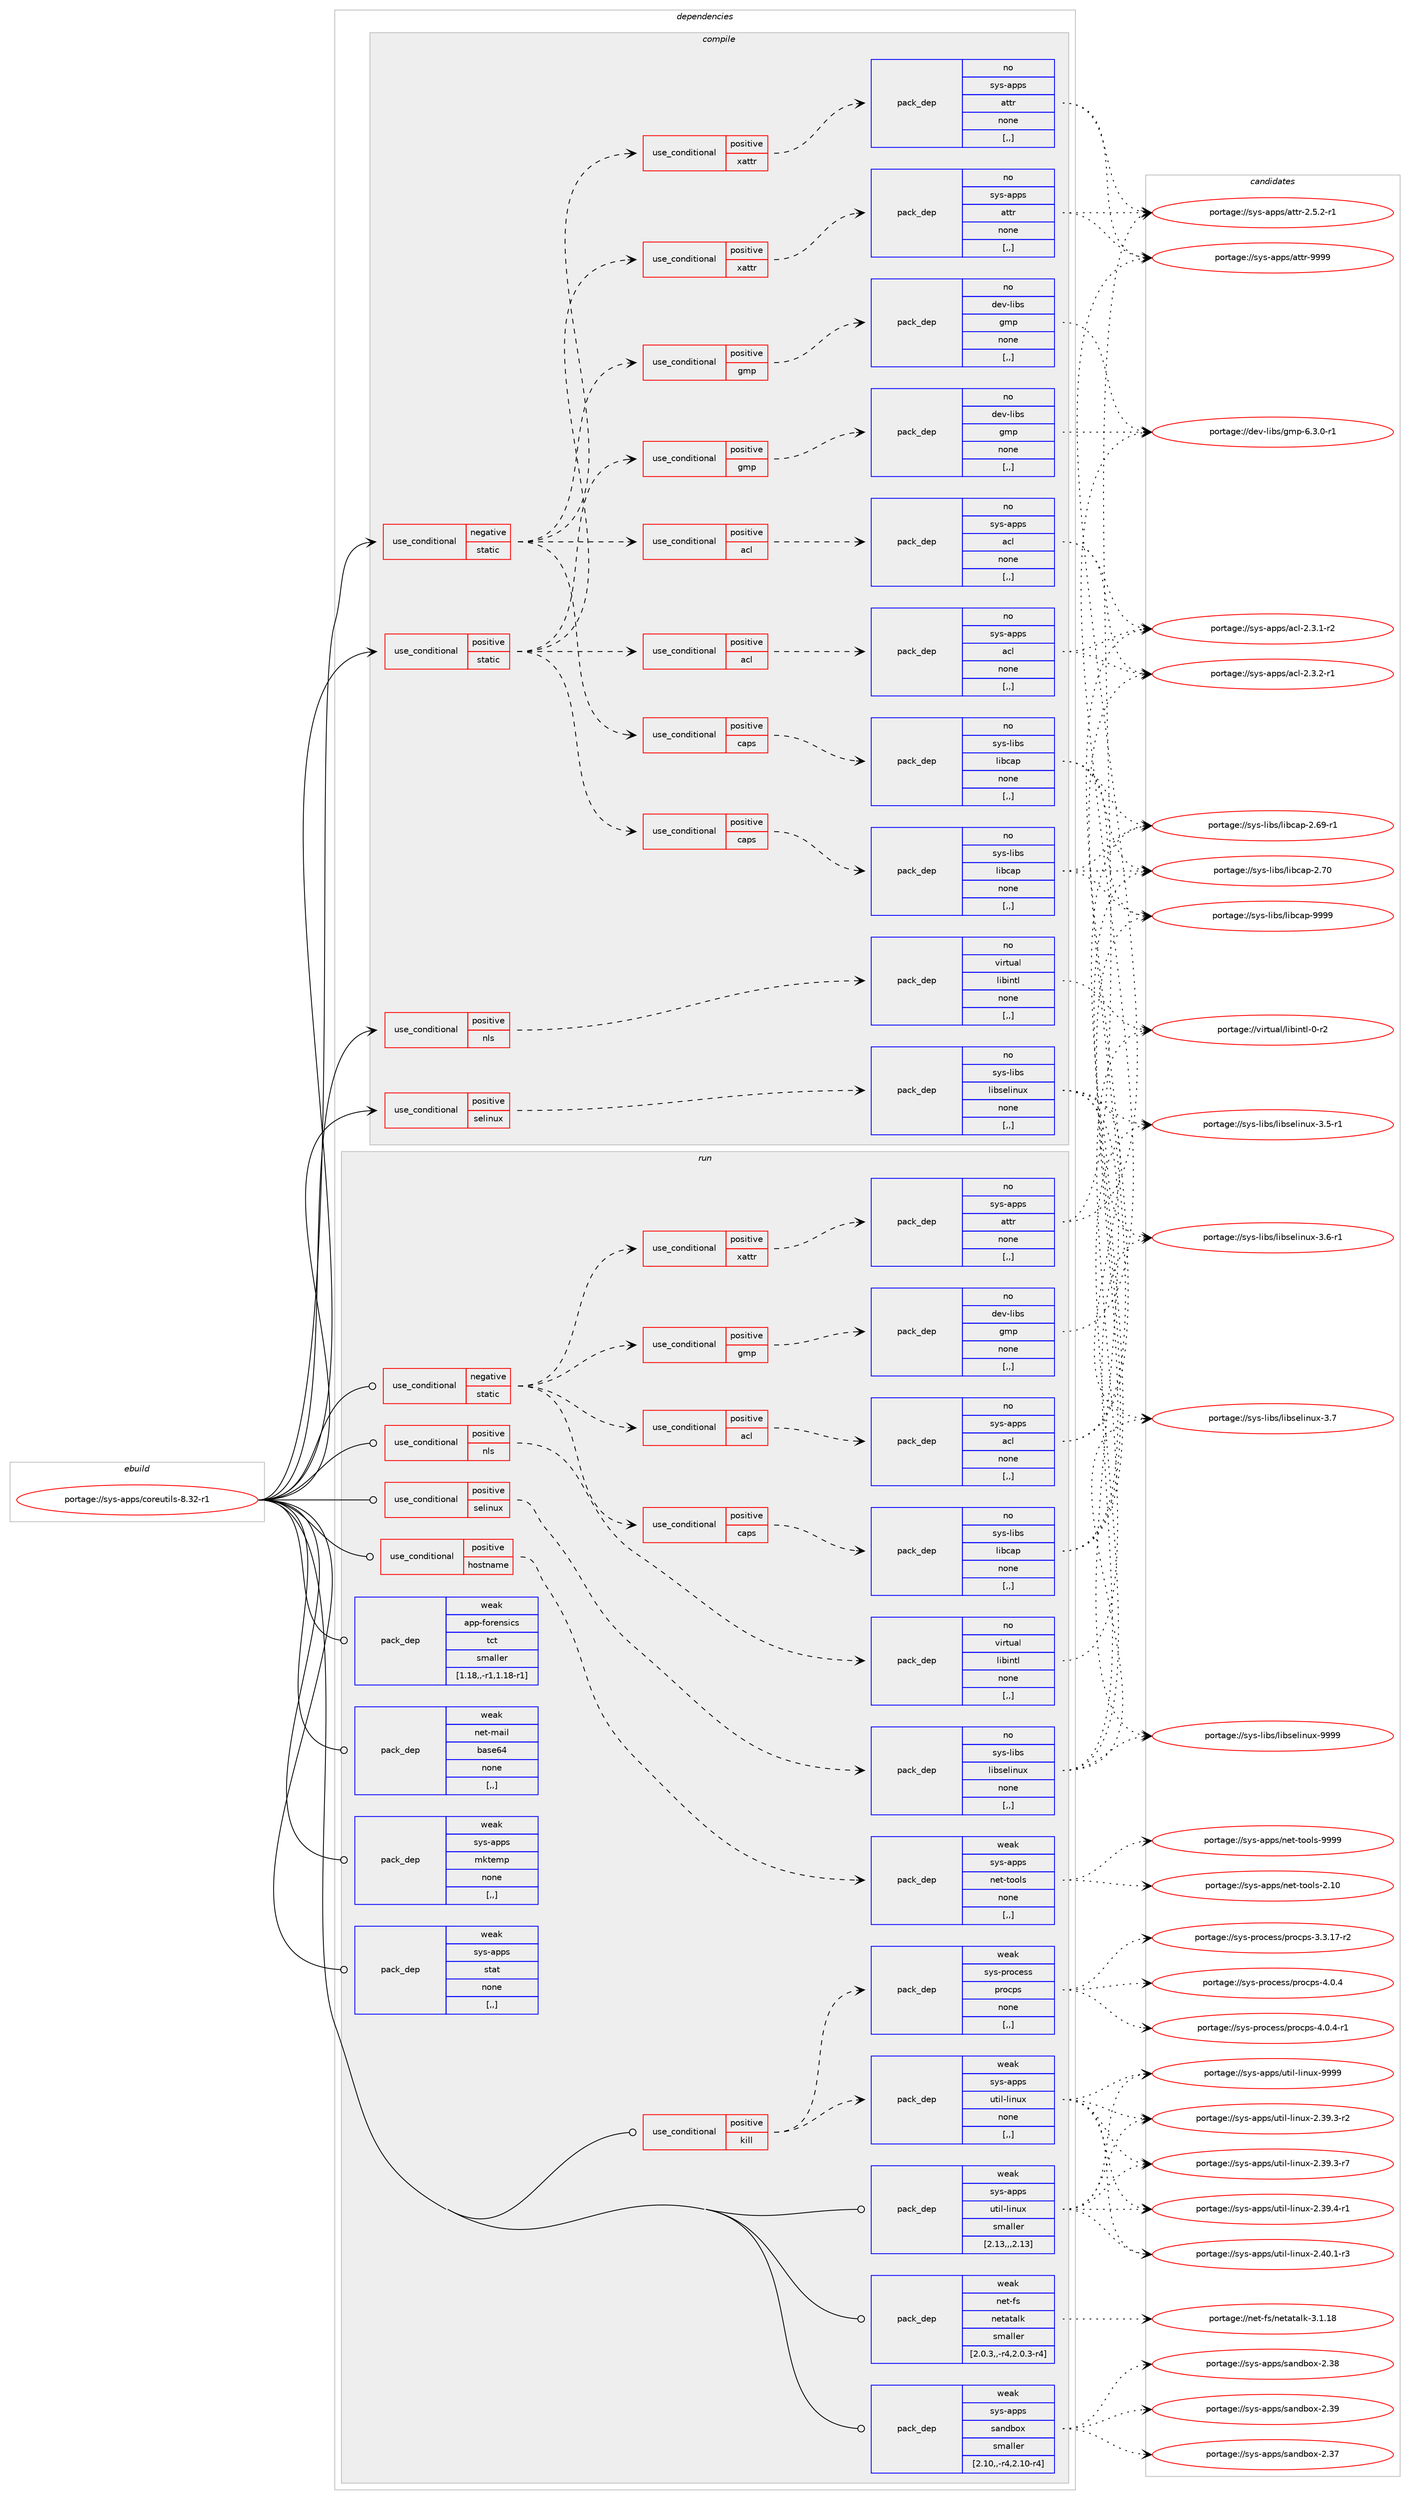 digraph prolog {

# *************
# Graph options
# *************

newrank=true;
concentrate=true;
compound=true;
graph [rankdir=LR,fontname=Helvetica,fontsize=10,ranksep=1.5];#, ranksep=2.5, nodesep=0.2];
edge  [arrowhead=vee];
node  [fontname=Helvetica,fontsize=10];

# **********
# The ebuild
# **********

subgraph cluster_leftcol {
color=gray;
rank=same;
label=<<i>ebuild</i>>;
id [label="portage://sys-apps/coreutils-8.32-r1", color=red, width=4, href="../sys-apps/coreutils-8.32-r1.svg"];
}

# ****************
# The dependencies
# ****************

subgraph cluster_midcol {
color=gray;
label=<<i>dependencies</i>>;
subgraph cluster_compile {
fillcolor="#eeeeee";
style=filled;
label=<<i>compile</i>>;
subgraph cond107635 {
dependency408624 [label=<<TABLE BORDER="0" CELLBORDER="1" CELLSPACING="0" CELLPADDING="4"><TR><TD ROWSPAN="3" CELLPADDING="10">use_conditional</TD></TR><TR><TD>negative</TD></TR><TR><TD>static</TD></TR></TABLE>>, shape=none, color=red];
subgraph cond107636 {
dependency408625 [label=<<TABLE BORDER="0" CELLBORDER="1" CELLSPACING="0" CELLPADDING="4"><TR><TD ROWSPAN="3" CELLPADDING="10">use_conditional</TD></TR><TR><TD>positive</TD></TR><TR><TD>acl</TD></TR></TABLE>>, shape=none, color=red];
subgraph pack298142 {
dependency408626 [label=<<TABLE BORDER="0" CELLBORDER="1" CELLSPACING="0" CELLPADDING="4" WIDTH="220"><TR><TD ROWSPAN="6" CELLPADDING="30">pack_dep</TD></TR><TR><TD WIDTH="110">no</TD></TR><TR><TD>sys-apps</TD></TR><TR><TD>acl</TD></TR><TR><TD>none</TD></TR><TR><TD>[,,]</TD></TR></TABLE>>, shape=none, color=blue];
}
dependency408625:e -> dependency408626:w [weight=20,style="dashed",arrowhead="vee"];
}
dependency408624:e -> dependency408625:w [weight=20,style="dashed",arrowhead="vee"];
subgraph cond107637 {
dependency408627 [label=<<TABLE BORDER="0" CELLBORDER="1" CELLSPACING="0" CELLPADDING="4"><TR><TD ROWSPAN="3" CELLPADDING="10">use_conditional</TD></TR><TR><TD>positive</TD></TR><TR><TD>caps</TD></TR></TABLE>>, shape=none, color=red];
subgraph pack298143 {
dependency408628 [label=<<TABLE BORDER="0" CELLBORDER="1" CELLSPACING="0" CELLPADDING="4" WIDTH="220"><TR><TD ROWSPAN="6" CELLPADDING="30">pack_dep</TD></TR><TR><TD WIDTH="110">no</TD></TR><TR><TD>sys-libs</TD></TR><TR><TD>libcap</TD></TR><TR><TD>none</TD></TR><TR><TD>[,,]</TD></TR></TABLE>>, shape=none, color=blue];
}
dependency408627:e -> dependency408628:w [weight=20,style="dashed",arrowhead="vee"];
}
dependency408624:e -> dependency408627:w [weight=20,style="dashed",arrowhead="vee"];
subgraph cond107638 {
dependency408629 [label=<<TABLE BORDER="0" CELLBORDER="1" CELLSPACING="0" CELLPADDING="4"><TR><TD ROWSPAN="3" CELLPADDING="10">use_conditional</TD></TR><TR><TD>positive</TD></TR><TR><TD>gmp</TD></TR></TABLE>>, shape=none, color=red];
subgraph pack298144 {
dependency408630 [label=<<TABLE BORDER="0" CELLBORDER="1" CELLSPACING="0" CELLPADDING="4" WIDTH="220"><TR><TD ROWSPAN="6" CELLPADDING="30">pack_dep</TD></TR><TR><TD WIDTH="110">no</TD></TR><TR><TD>dev-libs</TD></TR><TR><TD>gmp</TD></TR><TR><TD>none</TD></TR><TR><TD>[,,]</TD></TR></TABLE>>, shape=none, color=blue];
}
dependency408629:e -> dependency408630:w [weight=20,style="dashed",arrowhead="vee"];
}
dependency408624:e -> dependency408629:w [weight=20,style="dashed",arrowhead="vee"];
subgraph cond107639 {
dependency408631 [label=<<TABLE BORDER="0" CELLBORDER="1" CELLSPACING="0" CELLPADDING="4"><TR><TD ROWSPAN="3" CELLPADDING="10">use_conditional</TD></TR><TR><TD>positive</TD></TR><TR><TD>xattr</TD></TR></TABLE>>, shape=none, color=red];
subgraph pack298145 {
dependency408632 [label=<<TABLE BORDER="0" CELLBORDER="1" CELLSPACING="0" CELLPADDING="4" WIDTH="220"><TR><TD ROWSPAN="6" CELLPADDING="30">pack_dep</TD></TR><TR><TD WIDTH="110">no</TD></TR><TR><TD>sys-apps</TD></TR><TR><TD>attr</TD></TR><TR><TD>none</TD></TR><TR><TD>[,,]</TD></TR></TABLE>>, shape=none, color=blue];
}
dependency408631:e -> dependency408632:w [weight=20,style="dashed",arrowhead="vee"];
}
dependency408624:e -> dependency408631:w [weight=20,style="dashed",arrowhead="vee"];
}
id:e -> dependency408624:w [weight=20,style="solid",arrowhead="vee"];
subgraph cond107640 {
dependency408633 [label=<<TABLE BORDER="0" CELLBORDER="1" CELLSPACING="0" CELLPADDING="4"><TR><TD ROWSPAN="3" CELLPADDING="10">use_conditional</TD></TR><TR><TD>positive</TD></TR><TR><TD>nls</TD></TR></TABLE>>, shape=none, color=red];
subgraph pack298146 {
dependency408634 [label=<<TABLE BORDER="0" CELLBORDER="1" CELLSPACING="0" CELLPADDING="4" WIDTH="220"><TR><TD ROWSPAN="6" CELLPADDING="30">pack_dep</TD></TR><TR><TD WIDTH="110">no</TD></TR><TR><TD>virtual</TD></TR><TR><TD>libintl</TD></TR><TR><TD>none</TD></TR><TR><TD>[,,]</TD></TR></TABLE>>, shape=none, color=blue];
}
dependency408633:e -> dependency408634:w [weight=20,style="dashed",arrowhead="vee"];
}
id:e -> dependency408633:w [weight=20,style="solid",arrowhead="vee"];
subgraph cond107641 {
dependency408635 [label=<<TABLE BORDER="0" CELLBORDER="1" CELLSPACING="0" CELLPADDING="4"><TR><TD ROWSPAN="3" CELLPADDING="10">use_conditional</TD></TR><TR><TD>positive</TD></TR><TR><TD>selinux</TD></TR></TABLE>>, shape=none, color=red];
subgraph pack298147 {
dependency408636 [label=<<TABLE BORDER="0" CELLBORDER="1" CELLSPACING="0" CELLPADDING="4" WIDTH="220"><TR><TD ROWSPAN="6" CELLPADDING="30">pack_dep</TD></TR><TR><TD WIDTH="110">no</TD></TR><TR><TD>sys-libs</TD></TR><TR><TD>libselinux</TD></TR><TR><TD>none</TD></TR><TR><TD>[,,]</TD></TR></TABLE>>, shape=none, color=blue];
}
dependency408635:e -> dependency408636:w [weight=20,style="dashed",arrowhead="vee"];
}
id:e -> dependency408635:w [weight=20,style="solid",arrowhead="vee"];
subgraph cond107642 {
dependency408637 [label=<<TABLE BORDER="0" CELLBORDER="1" CELLSPACING="0" CELLPADDING="4"><TR><TD ROWSPAN="3" CELLPADDING="10">use_conditional</TD></TR><TR><TD>positive</TD></TR><TR><TD>static</TD></TR></TABLE>>, shape=none, color=red];
subgraph cond107643 {
dependency408638 [label=<<TABLE BORDER="0" CELLBORDER="1" CELLSPACING="0" CELLPADDING="4"><TR><TD ROWSPAN="3" CELLPADDING="10">use_conditional</TD></TR><TR><TD>positive</TD></TR><TR><TD>acl</TD></TR></TABLE>>, shape=none, color=red];
subgraph pack298148 {
dependency408639 [label=<<TABLE BORDER="0" CELLBORDER="1" CELLSPACING="0" CELLPADDING="4" WIDTH="220"><TR><TD ROWSPAN="6" CELLPADDING="30">pack_dep</TD></TR><TR><TD WIDTH="110">no</TD></TR><TR><TD>sys-apps</TD></TR><TR><TD>acl</TD></TR><TR><TD>none</TD></TR><TR><TD>[,,]</TD></TR></TABLE>>, shape=none, color=blue];
}
dependency408638:e -> dependency408639:w [weight=20,style="dashed",arrowhead="vee"];
}
dependency408637:e -> dependency408638:w [weight=20,style="dashed",arrowhead="vee"];
subgraph cond107644 {
dependency408640 [label=<<TABLE BORDER="0" CELLBORDER="1" CELLSPACING="0" CELLPADDING="4"><TR><TD ROWSPAN="3" CELLPADDING="10">use_conditional</TD></TR><TR><TD>positive</TD></TR><TR><TD>caps</TD></TR></TABLE>>, shape=none, color=red];
subgraph pack298149 {
dependency408641 [label=<<TABLE BORDER="0" CELLBORDER="1" CELLSPACING="0" CELLPADDING="4" WIDTH="220"><TR><TD ROWSPAN="6" CELLPADDING="30">pack_dep</TD></TR><TR><TD WIDTH="110">no</TD></TR><TR><TD>sys-libs</TD></TR><TR><TD>libcap</TD></TR><TR><TD>none</TD></TR><TR><TD>[,,]</TD></TR></TABLE>>, shape=none, color=blue];
}
dependency408640:e -> dependency408641:w [weight=20,style="dashed",arrowhead="vee"];
}
dependency408637:e -> dependency408640:w [weight=20,style="dashed",arrowhead="vee"];
subgraph cond107645 {
dependency408642 [label=<<TABLE BORDER="0" CELLBORDER="1" CELLSPACING="0" CELLPADDING="4"><TR><TD ROWSPAN="3" CELLPADDING="10">use_conditional</TD></TR><TR><TD>positive</TD></TR><TR><TD>gmp</TD></TR></TABLE>>, shape=none, color=red];
subgraph pack298150 {
dependency408643 [label=<<TABLE BORDER="0" CELLBORDER="1" CELLSPACING="0" CELLPADDING="4" WIDTH="220"><TR><TD ROWSPAN="6" CELLPADDING="30">pack_dep</TD></TR><TR><TD WIDTH="110">no</TD></TR><TR><TD>dev-libs</TD></TR><TR><TD>gmp</TD></TR><TR><TD>none</TD></TR><TR><TD>[,,]</TD></TR></TABLE>>, shape=none, color=blue];
}
dependency408642:e -> dependency408643:w [weight=20,style="dashed",arrowhead="vee"];
}
dependency408637:e -> dependency408642:w [weight=20,style="dashed",arrowhead="vee"];
subgraph cond107646 {
dependency408644 [label=<<TABLE BORDER="0" CELLBORDER="1" CELLSPACING="0" CELLPADDING="4"><TR><TD ROWSPAN="3" CELLPADDING="10">use_conditional</TD></TR><TR><TD>positive</TD></TR><TR><TD>xattr</TD></TR></TABLE>>, shape=none, color=red];
subgraph pack298151 {
dependency408645 [label=<<TABLE BORDER="0" CELLBORDER="1" CELLSPACING="0" CELLPADDING="4" WIDTH="220"><TR><TD ROWSPAN="6" CELLPADDING="30">pack_dep</TD></TR><TR><TD WIDTH="110">no</TD></TR><TR><TD>sys-apps</TD></TR><TR><TD>attr</TD></TR><TR><TD>none</TD></TR><TR><TD>[,,]</TD></TR></TABLE>>, shape=none, color=blue];
}
dependency408644:e -> dependency408645:w [weight=20,style="dashed",arrowhead="vee"];
}
dependency408637:e -> dependency408644:w [weight=20,style="dashed",arrowhead="vee"];
}
id:e -> dependency408637:w [weight=20,style="solid",arrowhead="vee"];
}
subgraph cluster_compileandrun {
fillcolor="#eeeeee";
style=filled;
label=<<i>compile and run</i>>;
}
subgraph cluster_run {
fillcolor="#eeeeee";
style=filled;
label=<<i>run</i>>;
subgraph cond107647 {
dependency408646 [label=<<TABLE BORDER="0" CELLBORDER="1" CELLSPACING="0" CELLPADDING="4"><TR><TD ROWSPAN="3" CELLPADDING="10">use_conditional</TD></TR><TR><TD>negative</TD></TR><TR><TD>static</TD></TR></TABLE>>, shape=none, color=red];
subgraph cond107648 {
dependency408647 [label=<<TABLE BORDER="0" CELLBORDER="1" CELLSPACING="0" CELLPADDING="4"><TR><TD ROWSPAN="3" CELLPADDING="10">use_conditional</TD></TR><TR><TD>positive</TD></TR><TR><TD>acl</TD></TR></TABLE>>, shape=none, color=red];
subgraph pack298152 {
dependency408648 [label=<<TABLE BORDER="0" CELLBORDER="1" CELLSPACING="0" CELLPADDING="4" WIDTH="220"><TR><TD ROWSPAN="6" CELLPADDING="30">pack_dep</TD></TR><TR><TD WIDTH="110">no</TD></TR><TR><TD>sys-apps</TD></TR><TR><TD>acl</TD></TR><TR><TD>none</TD></TR><TR><TD>[,,]</TD></TR></TABLE>>, shape=none, color=blue];
}
dependency408647:e -> dependency408648:w [weight=20,style="dashed",arrowhead="vee"];
}
dependency408646:e -> dependency408647:w [weight=20,style="dashed",arrowhead="vee"];
subgraph cond107649 {
dependency408649 [label=<<TABLE BORDER="0" CELLBORDER="1" CELLSPACING="0" CELLPADDING="4"><TR><TD ROWSPAN="3" CELLPADDING="10">use_conditional</TD></TR><TR><TD>positive</TD></TR><TR><TD>caps</TD></TR></TABLE>>, shape=none, color=red];
subgraph pack298153 {
dependency408650 [label=<<TABLE BORDER="0" CELLBORDER="1" CELLSPACING="0" CELLPADDING="4" WIDTH="220"><TR><TD ROWSPAN="6" CELLPADDING="30">pack_dep</TD></TR><TR><TD WIDTH="110">no</TD></TR><TR><TD>sys-libs</TD></TR><TR><TD>libcap</TD></TR><TR><TD>none</TD></TR><TR><TD>[,,]</TD></TR></TABLE>>, shape=none, color=blue];
}
dependency408649:e -> dependency408650:w [weight=20,style="dashed",arrowhead="vee"];
}
dependency408646:e -> dependency408649:w [weight=20,style="dashed",arrowhead="vee"];
subgraph cond107650 {
dependency408651 [label=<<TABLE BORDER="0" CELLBORDER="1" CELLSPACING="0" CELLPADDING="4"><TR><TD ROWSPAN="3" CELLPADDING="10">use_conditional</TD></TR><TR><TD>positive</TD></TR><TR><TD>gmp</TD></TR></TABLE>>, shape=none, color=red];
subgraph pack298154 {
dependency408652 [label=<<TABLE BORDER="0" CELLBORDER="1" CELLSPACING="0" CELLPADDING="4" WIDTH="220"><TR><TD ROWSPAN="6" CELLPADDING="30">pack_dep</TD></TR><TR><TD WIDTH="110">no</TD></TR><TR><TD>dev-libs</TD></TR><TR><TD>gmp</TD></TR><TR><TD>none</TD></TR><TR><TD>[,,]</TD></TR></TABLE>>, shape=none, color=blue];
}
dependency408651:e -> dependency408652:w [weight=20,style="dashed",arrowhead="vee"];
}
dependency408646:e -> dependency408651:w [weight=20,style="dashed",arrowhead="vee"];
subgraph cond107651 {
dependency408653 [label=<<TABLE BORDER="0" CELLBORDER="1" CELLSPACING="0" CELLPADDING="4"><TR><TD ROWSPAN="3" CELLPADDING="10">use_conditional</TD></TR><TR><TD>positive</TD></TR><TR><TD>xattr</TD></TR></TABLE>>, shape=none, color=red];
subgraph pack298155 {
dependency408654 [label=<<TABLE BORDER="0" CELLBORDER="1" CELLSPACING="0" CELLPADDING="4" WIDTH="220"><TR><TD ROWSPAN="6" CELLPADDING="30">pack_dep</TD></TR><TR><TD WIDTH="110">no</TD></TR><TR><TD>sys-apps</TD></TR><TR><TD>attr</TD></TR><TR><TD>none</TD></TR><TR><TD>[,,]</TD></TR></TABLE>>, shape=none, color=blue];
}
dependency408653:e -> dependency408654:w [weight=20,style="dashed",arrowhead="vee"];
}
dependency408646:e -> dependency408653:w [weight=20,style="dashed",arrowhead="vee"];
}
id:e -> dependency408646:w [weight=20,style="solid",arrowhead="odot"];
subgraph cond107652 {
dependency408655 [label=<<TABLE BORDER="0" CELLBORDER="1" CELLSPACING="0" CELLPADDING="4"><TR><TD ROWSPAN="3" CELLPADDING="10">use_conditional</TD></TR><TR><TD>positive</TD></TR><TR><TD>hostname</TD></TR></TABLE>>, shape=none, color=red];
subgraph pack298156 {
dependency408656 [label=<<TABLE BORDER="0" CELLBORDER="1" CELLSPACING="0" CELLPADDING="4" WIDTH="220"><TR><TD ROWSPAN="6" CELLPADDING="30">pack_dep</TD></TR><TR><TD WIDTH="110">weak</TD></TR><TR><TD>sys-apps</TD></TR><TR><TD>net-tools</TD></TR><TR><TD>none</TD></TR><TR><TD>[,,]</TD></TR></TABLE>>, shape=none, color=blue];
}
dependency408655:e -> dependency408656:w [weight=20,style="dashed",arrowhead="vee"];
}
id:e -> dependency408655:w [weight=20,style="solid",arrowhead="odot"];
subgraph cond107653 {
dependency408657 [label=<<TABLE BORDER="0" CELLBORDER="1" CELLSPACING="0" CELLPADDING="4"><TR><TD ROWSPAN="3" CELLPADDING="10">use_conditional</TD></TR><TR><TD>positive</TD></TR><TR><TD>kill</TD></TR></TABLE>>, shape=none, color=red];
subgraph pack298157 {
dependency408658 [label=<<TABLE BORDER="0" CELLBORDER="1" CELLSPACING="0" CELLPADDING="4" WIDTH="220"><TR><TD ROWSPAN="6" CELLPADDING="30">pack_dep</TD></TR><TR><TD WIDTH="110">weak</TD></TR><TR><TD>sys-apps</TD></TR><TR><TD>util-linux</TD></TR><TR><TD>none</TD></TR><TR><TD>[,,]</TD></TR></TABLE>>, shape=none, color=blue];
}
dependency408657:e -> dependency408658:w [weight=20,style="dashed",arrowhead="vee"];
subgraph pack298158 {
dependency408659 [label=<<TABLE BORDER="0" CELLBORDER="1" CELLSPACING="0" CELLPADDING="4" WIDTH="220"><TR><TD ROWSPAN="6" CELLPADDING="30">pack_dep</TD></TR><TR><TD WIDTH="110">weak</TD></TR><TR><TD>sys-process</TD></TR><TR><TD>procps</TD></TR><TR><TD>none</TD></TR><TR><TD>[,,]</TD></TR></TABLE>>, shape=none, color=blue];
}
dependency408657:e -> dependency408659:w [weight=20,style="dashed",arrowhead="vee"];
}
id:e -> dependency408657:w [weight=20,style="solid",arrowhead="odot"];
subgraph cond107654 {
dependency408660 [label=<<TABLE BORDER="0" CELLBORDER="1" CELLSPACING="0" CELLPADDING="4"><TR><TD ROWSPAN="3" CELLPADDING="10">use_conditional</TD></TR><TR><TD>positive</TD></TR><TR><TD>nls</TD></TR></TABLE>>, shape=none, color=red];
subgraph pack298159 {
dependency408661 [label=<<TABLE BORDER="0" CELLBORDER="1" CELLSPACING="0" CELLPADDING="4" WIDTH="220"><TR><TD ROWSPAN="6" CELLPADDING="30">pack_dep</TD></TR><TR><TD WIDTH="110">no</TD></TR><TR><TD>virtual</TD></TR><TR><TD>libintl</TD></TR><TR><TD>none</TD></TR><TR><TD>[,,]</TD></TR></TABLE>>, shape=none, color=blue];
}
dependency408660:e -> dependency408661:w [weight=20,style="dashed",arrowhead="vee"];
}
id:e -> dependency408660:w [weight=20,style="solid",arrowhead="odot"];
subgraph cond107655 {
dependency408662 [label=<<TABLE BORDER="0" CELLBORDER="1" CELLSPACING="0" CELLPADDING="4"><TR><TD ROWSPAN="3" CELLPADDING="10">use_conditional</TD></TR><TR><TD>positive</TD></TR><TR><TD>selinux</TD></TR></TABLE>>, shape=none, color=red];
subgraph pack298160 {
dependency408663 [label=<<TABLE BORDER="0" CELLBORDER="1" CELLSPACING="0" CELLPADDING="4" WIDTH="220"><TR><TD ROWSPAN="6" CELLPADDING="30">pack_dep</TD></TR><TR><TD WIDTH="110">no</TD></TR><TR><TD>sys-libs</TD></TR><TR><TD>libselinux</TD></TR><TR><TD>none</TD></TR><TR><TD>[,,]</TD></TR></TABLE>>, shape=none, color=blue];
}
dependency408662:e -> dependency408663:w [weight=20,style="dashed",arrowhead="vee"];
}
id:e -> dependency408662:w [weight=20,style="solid",arrowhead="odot"];
subgraph pack298161 {
dependency408664 [label=<<TABLE BORDER="0" CELLBORDER="1" CELLSPACING="0" CELLPADDING="4" WIDTH="220"><TR><TD ROWSPAN="6" CELLPADDING="30">pack_dep</TD></TR><TR><TD WIDTH="110">weak</TD></TR><TR><TD>app-forensics</TD></TR><TR><TD>tct</TD></TR><TR><TD>smaller</TD></TR><TR><TD>[1.18,,-r1,1.18-r1]</TD></TR></TABLE>>, shape=none, color=blue];
}
id:e -> dependency408664:w [weight=20,style="solid",arrowhead="odot"];
subgraph pack298162 {
dependency408665 [label=<<TABLE BORDER="0" CELLBORDER="1" CELLSPACING="0" CELLPADDING="4" WIDTH="220"><TR><TD ROWSPAN="6" CELLPADDING="30">pack_dep</TD></TR><TR><TD WIDTH="110">weak</TD></TR><TR><TD>net-fs</TD></TR><TR><TD>netatalk</TD></TR><TR><TD>smaller</TD></TR><TR><TD>[2.0.3,,-r4,2.0.3-r4]</TD></TR></TABLE>>, shape=none, color=blue];
}
id:e -> dependency408665:w [weight=20,style="solid",arrowhead="odot"];
subgraph pack298163 {
dependency408666 [label=<<TABLE BORDER="0" CELLBORDER="1" CELLSPACING="0" CELLPADDING="4" WIDTH="220"><TR><TD ROWSPAN="6" CELLPADDING="30">pack_dep</TD></TR><TR><TD WIDTH="110">weak</TD></TR><TR><TD>net-mail</TD></TR><TR><TD>base64</TD></TR><TR><TD>none</TD></TR><TR><TD>[,,]</TD></TR></TABLE>>, shape=none, color=blue];
}
id:e -> dependency408666:w [weight=20,style="solid",arrowhead="odot"];
subgraph pack298164 {
dependency408667 [label=<<TABLE BORDER="0" CELLBORDER="1" CELLSPACING="0" CELLPADDING="4" WIDTH="220"><TR><TD ROWSPAN="6" CELLPADDING="30">pack_dep</TD></TR><TR><TD WIDTH="110">weak</TD></TR><TR><TD>sys-apps</TD></TR><TR><TD>mktemp</TD></TR><TR><TD>none</TD></TR><TR><TD>[,,]</TD></TR></TABLE>>, shape=none, color=blue];
}
id:e -> dependency408667:w [weight=20,style="solid",arrowhead="odot"];
subgraph pack298165 {
dependency408668 [label=<<TABLE BORDER="0" CELLBORDER="1" CELLSPACING="0" CELLPADDING="4" WIDTH="220"><TR><TD ROWSPAN="6" CELLPADDING="30">pack_dep</TD></TR><TR><TD WIDTH="110">weak</TD></TR><TR><TD>sys-apps</TD></TR><TR><TD>sandbox</TD></TR><TR><TD>smaller</TD></TR><TR><TD>[2.10,,-r4,2.10-r4]</TD></TR></TABLE>>, shape=none, color=blue];
}
id:e -> dependency408668:w [weight=20,style="solid",arrowhead="odot"];
subgraph pack298166 {
dependency408669 [label=<<TABLE BORDER="0" CELLBORDER="1" CELLSPACING="0" CELLPADDING="4" WIDTH="220"><TR><TD ROWSPAN="6" CELLPADDING="30">pack_dep</TD></TR><TR><TD WIDTH="110">weak</TD></TR><TR><TD>sys-apps</TD></TR><TR><TD>stat</TD></TR><TR><TD>none</TD></TR><TR><TD>[,,]</TD></TR></TABLE>>, shape=none, color=blue];
}
id:e -> dependency408669:w [weight=20,style="solid",arrowhead="odot"];
subgraph pack298167 {
dependency408670 [label=<<TABLE BORDER="0" CELLBORDER="1" CELLSPACING="0" CELLPADDING="4" WIDTH="220"><TR><TD ROWSPAN="6" CELLPADDING="30">pack_dep</TD></TR><TR><TD WIDTH="110">weak</TD></TR><TR><TD>sys-apps</TD></TR><TR><TD>util-linux</TD></TR><TR><TD>smaller</TD></TR><TR><TD>[2.13,,,2.13]</TD></TR></TABLE>>, shape=none, color=blue];
}
id:e -> dependency408670:w [weight=20,style="solid",arrowhead="odot"];
}
}

# **************
# The candidates
# **************

subgraph cluster_choices {
rank=same;
color=gray;
label=<<i>candidates</i>>;

subgraph choice298142 {
color=black;
nodesep=1;
choice11512111545971121121154797991084550465146494511450 [label="portage://sys-apps/acl-2.3.1-r2", color=red, width=4,href="../sys-apps/acl-2.3.1-r2.svg"];
choice11512111545971121121154797991084550465146504511449 [label="portage://sys-apps/acl-2.3.2-r1", color=red, width=4,href="../sys-apps/acl-2.3.2-r1.svg"];
dependency408626:e -> choice11512111545971121121154797991084550465146494511450:w [style=dotted,weight="100"];
dependency408626:e -> choice11512111545971121121154797991084550465146504511449:w [style=dotted,weight="100"];
}
subgraph choice298143 {
color=black;
nodesep=1;
choice11512111545108105981154710810598999711245504654574511449 [label="portage://sys-libs/libcap-2.69-r1", color=red, width=4,href="../sys-libs/libcap-2.69-r1.svg"];
choice1151211154510810598115471081059899971124550465548 [label="portage://sys-libs/libcap-2.70", color=red, width=4,href="../sys-libs/libcap-2.70.svg"];
choice1151211154510810598115471081059899971124557575757 [label="portage://sys-libs/libcap-9999", color=red, width=4,href="../sys-libs/libcap-9999.svg"];
dependency408628:e -> choice11512111545108105981154710810598999711245504654574511449:w [style=dotted,weight="100"];
dependency408628:e -> choice1151211154510810598115471081059899971124550465548:w [style=dotted,weight="100"];
dependency408628:e -> choice1151211154510810598115471081059899971124557575757:w [style=dotted,weight="100"];
}
subgraph choice298144 {
color=black;
nodesep=1;
choice1001011184510810598115471031091124554465146484511449 [label="portage://dev-libs/gmp-6.3.0-r1", color=red, width=4,href="../dev-libs/gmp-6.3.0-r1.svg"];
dependency408630:e -> choice1001011184510810598115471031091124554465146484511449:w [style=dotted,weight="100"];
}
subgraph choice298145 {
color=black;
nodesep=1;
choice115121115459711211211547971161161144550465346504511449 [label="portage://sys-apps/attr-2.5.2-r1", color=red, width=4,href="../sys-apps/attr-2.5.2-r1.svg"];
choice115121115459711211211547971161161144557575757 [label="portage://sys-apps/attr-9999", color=red, width=4,href="../sys-apps/attr-9999.svg"];
dependency408632:e -> choice115121115459711211211547971161161144550465346504511449:w [style=dotted,weight="100"];
dependency408632:e -> choice115121115459711211211547971161161144557575757:w [style=dotted,weight="100"];
}
subgraph choice298146 {
color=black;
nodesep=1;
choice11810511411611797108471081059810511011610845484511450 [label="portage://virtual/libintl-0-r2", color=red, width=4,href="../virtual/libintl-0-r2.svg"];
dependency408634:e -> choice11810511411611797108471081059810511011610845484511450:w [style=dotted,weight="100"];
}
subgraph choice298147 {
color=black;
nodesep=1;
choice11512111545108105981154710810598115101108105110117120455146534511449 [label="portage://sys-libs/libselinux-3.5-r1", color=red, width=4,href="../sys-libs/libselinux-3.5-r1.svg"];
choice11512111545108105981154710810598115101108105110117120455146544511449 [label="portage://sys-libs/libselinux-3.6-r1", color=red, width=4,href="../sys-libs/libselinux-3.6-r1.svg"];
choice1151211154510810598115471081059811510110810511011712045514655 [label="portage://sys-libs/libselinux-3.7", color=red, width=4,href="../sys-libs/libselinux-3.7.svg"];
choice115121115451081059811547108105981151011081051101171204557575757 [label="portage://sys-libs/libselinux-9999", color=red, width=4,href="../sys-libs/libselinux-9999.svg"];
dependency408636:e -> choice11512111545108105981154710810598115101108105110117120455146534511449:w [style=dotted,weight="100"];
dependency408636:e -> choice11512111545108105981154710810598115101108105110117120455146544511449:w [style=dotted,weight="100"];
dependency408636:e -> choice1151211154510810598115471081059811510110810511011712045514655:w [style=dotted,weight="100"];
dependency408636:e -> choice115121115451081059811547108105981151011081051101171204557575757:w [style=dotted,weight="100"];
}
subgraph choice298148 {
color=black;
nodesep=1;
choice11512111545971121121154797991084550465146494511450 [label="portage://sys-apps/acl-2.3.1-r2", color=red, width=4,href="../sys-apps/acl-2.3.1-r2.svg"];
choice11512111545971121121154797991084550465146504511449 [label="portage://sys-apps/acl-2.3.2-r1", color=red, width=4,href="../sys-apps/acl-2.3.2-r1.svg"];
dependency408639:e -> choice11512111545971121121154797991084550465146494511450:w [style=dotted,weight="100"];
dependency408639:e -> choice11512111545971121121154797991084550465146504511449:w [style=dotted,weight="100"];
}
subgraph choice298149 {
color=black;
nodesep=1;
choice11512111545108105981154710810598999711245504654574511449 [label="portage://sys-libs/libcap-2.69-r1", color=red, width=4,href="../sys-libs/libcap-2.69-r1.svg"];
choice1151211154510810598115471081059899971124550465548 [label="portage://sys-libs/libcap-2.70", color=red, width=4,href="../sys-libs/libcap-2.70.svg"];
choice1151211154510810598115471081059899971124557575757 [label="portage://sys-libs/libcap-9999", color=red, width=4,href="../sys-libs/libcap-9999.svg"];
dependency408641:e -> choice11512111545108105981154710810598999711245504654574511449:w [style=dotted,weight="100"];
dependency408641:e -> choice1151211154510810598115471081059899971124550465548:w [style=dotted,weight="100"];
dependency408641:e -> choice1151211154510810598115471081059899971124557575757:w [style=dotted,weight="100"];
}
subgraph choice298150 {
color=black;
nodesep=1;
choice1001011184510810598115471031091124554465146484511449 [label="portage://dev-libs/gmp-6.3.0-r1", color=red, width=4,href="../dev-libs/gmp-6.3.0-r1.svg"];
dependency408643:e -> choice1001011184510810598115471031091124554465146484511449:w [style=dotted,weight="100"];
}
subgraph choice298151 {
color=black;
nodesep=1;
choice115121115459711211211547971161161144550465346504511449 [label="portage://sys-apps/attr-2.5.2-r1", color=red, width=4,href="../sys-apps/attr-2.5.2-r1.svg"];
choice115121115459711211211547971161161144557575757 [label="portage://sys-apps/attr-9999", color=red, width=4,href="../sys-apps/attr-9999.svg"];
dependency408645:e -> choice115121115459711211211547971161161144550465346504511449:w [style=dotted,weight="100"];
dependency408645:e -> choice115121115459711211211547971161161144557575757:w [style=dotted,weight="100"];
}
subgraph choice298152 {
color=black;
nodesep=1;
choice11512111545971121121154797991084550465146494511450 [label="portage://sys-apps/acl-2.3.1-r2", color=red, width=4,href="../sys-apps/acl-2.3.1-r2.svg"];
choice11512111545971121121154797991084550465146504511449 [label="portage://sys-apps/acl-2.3.2-r1", color=red, width=4,href="../sys-apps/acl-2.3.2-r1.svg"];
dependency408648:e -> choice11512111545971121121154797991084550465146494511450:w [style=dotted,weight="100"];
dependency408648:e -> choice11512111545971121121154797991084550465146504511449:w [style=dotted,weight="100"];
}
subgraph choice298153 {
color=black;
nodesep=1;
choice11512111545108105981154710810598999711245504654574511449 [label="portage://sys-libs/libcap-2.69-r1", color=red, width=4,href="../sys-libs/libcap-2.69-r1.svg"];
choice1151211154510810598115471081059899971124550465548 [label="portage://sys-libs/libcap-2.70", color=red, width=4,href="../sys-libs/libcap-2.70.svg"];
choice1151211154510810598115471081059899971124557575757 [label="portage://sys-libs/libcap-9999", color=red, width=4,href="../sys-libs/libcap-9999.svg"];
dependency408650:e -> choice11512111545108105981154710810598999711245504654574511449:w [style=dotted,weight="100"];
dependency408650:e -> choice1151211154510810598115471081059899971124550465548:w [style=dotted,weight="100"];
dependency408650:e -> choice1151211154510810598115471081059899971124557575757:w [style=dotted,weight="100"];
}
subgraph choice298154 {
color=black;
nodesep=1;
choice1001011184510810598115471031091124554465146484511449 [label="portage://dev-libs/gmp-6.3.0-r1", color=red, width=4,href="../dev-libs/gmp-6.3.0-r1.svg"];
dependency408652:e -> choice1001011184510810598115471031091124554465146484511449:w [style=dotted,weight="100"];
}
subgraph choice298155 {
color=black;
nodesep=1;
choice115121115459711211211547971161161144550465346504511449 [label="portage://sys-apps/attr-2.5.2-r1", color=red, width=4,href="../sys-apps/attr-2.5.2-r1.svg"];
choice115121115459711211211547971161161144557575757 [label="portage://sys-apps/attr-9999", color=red, width=4,href="../sys-apps/attr-9999.svg"];
dependency408654:e -> choice115121115459711211211547971161161144550465346504511449:w [style=dotted,weight="100"];
dependency408654:e -> choice115121115459711211211547971161161144557575757:w [style=dotted,weight="100"];
}
subgraph choice298156 {
color=black;
nodesep=1;
choice115121115459711211211547110101116451161111111081154550464948 [label="portage://sys-apps/net-tools-2.10", color=red, width=4,href="../sys-apps/net-tools-2.10.svg"];
choice115121115459711211211547110101116451161111111081154557575757 [label="portage://sys-apps/net-tools-9999", color=red, width=4,href="../sys-apps/net-tools-9999.svg"];
dependency408656:e -> choice115121115459711211211547110101116451161111111081154550464948:w [style=dotted,weight="100"];
dependency408656:e -> choice115121115459711211211547110101116451161111111081154557575757:w [style=dotted,weight="100"];
}
subgraph choice298157 {
color=black;
nodesep=1;
choice11512111545971121121154711711610510845108105110117120455046515746514511450 [label="portage://sys-apps/util-linux-2.39.3-r2", color=red, width=4,href="../sys-apps/util-linux-2.39.3-r2.svg"];
choice11512111545971121121154711711610510845108105110117120455046515746514511455 [label="portage://sys-apps/util-linux-2.39.3-r7", color=red, width=4,href="../sys-apps/util-linux-2.39.3-r7.svg"];
choice11512111545971121121154711711610510845108105110117120455046515746524511449 [label="portage://sys-apps/util-linux-2.39.4-r1", color=red, width=4,href="../sys-apps/util-linux-2.39.4-r1.svg"];
choice11512111545971121121154711711610510845108105110117120455046524846494511451 [label="portage://sys-apps/util-linux-2.40.1-r3", color=red, width=4,href="../sys-apps/util-linux-2.40.1-r3.svg"];
choice115121115459711211211547117116105108451081051101171204557575757 [label="portage://sys-apps/util-linux-9999", color=red, width=4,href="../sys-apps/util-linux-9999.svg"];
dependency408658:e -> choice11512111545971121121154711711610510845108105110117120455046515746514511450:w [style=dotted,weight="100"];
dependency408658:e -> choice11512111545971121121154711711610510845108105110117120455046515746514511455:w [style=dotted,weight="100"];
dependency408658:e -> choice11512111545971121121154711711610510845108105110117120455046515746524511449:w [style=dotted,weight="100"];
dependency408658:e -> choice11512111545971121121154711711610510845108105110117120455046524846494511451:w [style=dotted,weight="100"];
dependency408658:e -> choice115121115459711211211547117116105108451081051101171204557575757:w [style=dotted,weight="100"];
}
subgraph choice298158 {
color=black;
nodesep=1;
choice11512111545112114111991011151154711211411199112115455146514649554511450 [label="portage://sys-process/procps-3.3.17-r2", color=red, width=4,href="../sys-process/procps-3.3.17-r2.svg"];
choice11512111545112114111991011151154711211411199112115455246484652 [label="portage://sys-process/procps-4.0.4", color=red, width=4,href="../sys-process/procps-4.0.4.svg"];
choice115121115451121141119910111511547112114111991121154552464846524511449 [label="portage://sys-process/procps-4.0.4-r1", color=red, width=4,href="../sys-process/procps-4.0.4-r1.svg"];
dependency408659:e -> choice11512111545112114111991011151154711211411199112115455146514649554511450:w [style=dotted,weight="100"];
dependency408659:e -> choice11512111545112114111991011151154711211411199112115455246484652:w [style=dotted,weight="100"];
dependency408659:e -> choice115121115451121141119910111511547112114111991121154552464846524511449:w [style=dotted,weight="100"];
}
subgraph choice298159 {
color=black;
nodesep=1;
choice11810511411611797108471081059810511011610845484511450 [label="portage://virtual/libintl-0-r2", color=red, width=4,href="../virtual/libintl-0-r2.svg"];
dependency408661:e -> choice11810511411611797108471081059810511011610845484511450:w [style=dotted,weight="100"];
}
subgraph choice298160 {
color=black;
nodesep=1;
choice11512111545108105981154710810598115101108105110117120455146534511449 [label="portage://sys-libs/libselinux-3.5-r1", color=red, width=4,href="../sys-libs/libselinux-3.5-r1.svg"];
choice11512111545108105981154710810598115101108105110117120455146544511449 [label="portage://sys-libs/libselinux-3.6-r1", color=red, width=4,href="../sys-libs/libselinux-3.6-r1.svg"];
choice1151211154510810598115471081059811510110810511011712045514655 [label="portage://sys-libs/libselinux-3.7", color=red, width=4,href="../sys-libs/libselinux-3.7.svg"];
choice115121115451081059811547108105981151011081051101171204557575757 [label="portage://sys-libs/libselinux-9999", color=red, width=4,href="../sys-libs/libselinux-9999.svg"];
dependency408663:e -> choice11512111545108105981154710810598115101108105110117120455146534511449:w [style=dotted,weight="100"];
dependency408663:e -> choice11512111545108105981154710810598115101108105110117120455146544511449:w [style=dotted,weight="100"];
dependency408663:e -> choice1151211154510810598115471081059811510110810511011712045514655:w [style=dotted,weight="100"];
dependency408663:e -> choice115121115451081059811547108105981151011081051101171204557575757:w [style=dotted,weight="100"];
}
subgraph choice298161 {
color=black;
nodesep=1;
}
subgraph choice298162 {
color=black;
nodesep=1;
choice1101011164510211547110101116971169710810745514649464956 [label="portage://net-fs/netatalk-3.1.18", color=red, width=4,href="../net-fs/netatalk-3.1.18.svg"];
dependency408665:e -> choice1101011164510211547110101116971169710810745514649464956:w [style=dotted,weight="100"];
}
subgraph choice298163 {
color=black;
nodesep=1;
}
subgraph choice298164 {
color=black;
nodesep=1;
}
subgraph choice298165 {
color=black;
nodesep=1;
choice11512111545971121121154711597110100981111204550465155 [label="portage://sys-apps/sandbox-2.37", color=red, width=4,href="../sys-apps/sandbox-2.37.svg"];
choice11512111545971121121154711597110100981111204550465156 [label="portage://sys-apps/sandbox-2.38", color=red, width=4,href="../sys-apps/sandbox-2.38.svg"];
choice11512111545971121121154711597110100981111204550465157 [label="portage://sys-apps/sandbox-2.39", color=red, width=4,href="../sys-apps/sandbox-2.39.svg"];
dependency408668:e -> choice11512111545971121121154711597110100981111204550465155:w [style=dotted,weight="100"];
dependency408668:e -> choice11512111545971121121154711597110100981111204550465156:w [style=dotted,weight="100"];
dependency408668:e -> choice11512111545971121121154711597110100981111204550465157:w [style=dotted,weight="100"];
}
subgraph choice298166 {
color=black;
nodesep=1;
}
subgraph choice298167 {
color=black;
nodesep=1;
choice11512111545971121121154711711610510845108105110117120455046515746514511450 [label="portage://sys-apps/util-linux-2.39.3-r2", color=red, width=4,href="../sys-apps/util-linux-2.39.3-r2.svg"];
choice11512111545971121121154711711610510845108105110117120455046515746514511455 [label="portage://sys-apps/util-linux-2.39.3-r7", color=red, width=4,href="../sys-apps/util-linux-2.39.3-r7.svg"];
choice11512111545971121121154711711610510845108105110117120455046515746524511449 [label="portage://sys-apps/util-linux-2.39.4-r1", color=red, width=4,href="../sys-apps/util-linux-2.39.4-r1.svg"];
choice11512111545971121121154711711610510845108105110117120455046524846494511451 [label="portage://sys-apps/util-linux-2.40.1-r3", color=red, width=4,href="../sys-apps/util-linux-2.40.1-r3.svg"];
choice115121115459711211211547117116105108451081051101171204557575757 [label="portage://sys-apps/util-linux-9999", color=red, width=4,href="../sys-apps/util-linux-9999.svg"];
dependency408670:e -> choice11512111545971121121154711711610510845108105110117120455046515746514511450:w [style=dotted,weight="100"];
dependency408670:e -> choice11512111545971121121154711711610510845108105110117120455046515746514511455:w [style=dotted,weight="100"];
dependency408670:e -> choice11512111545971121121154711711610510845108105110117120455046515746524511449:w [style=dotted,weight="100"];
dependency408670:e -> choice11512111545971121121154711711610510845108105110117120455046524846494511451:w [style=dotted,weight="100"];
dependency408670:e -> choice115121115459711211211547117116105108451081051101171204557575757:w [style=dotted,weight="100"];
}
}

}

